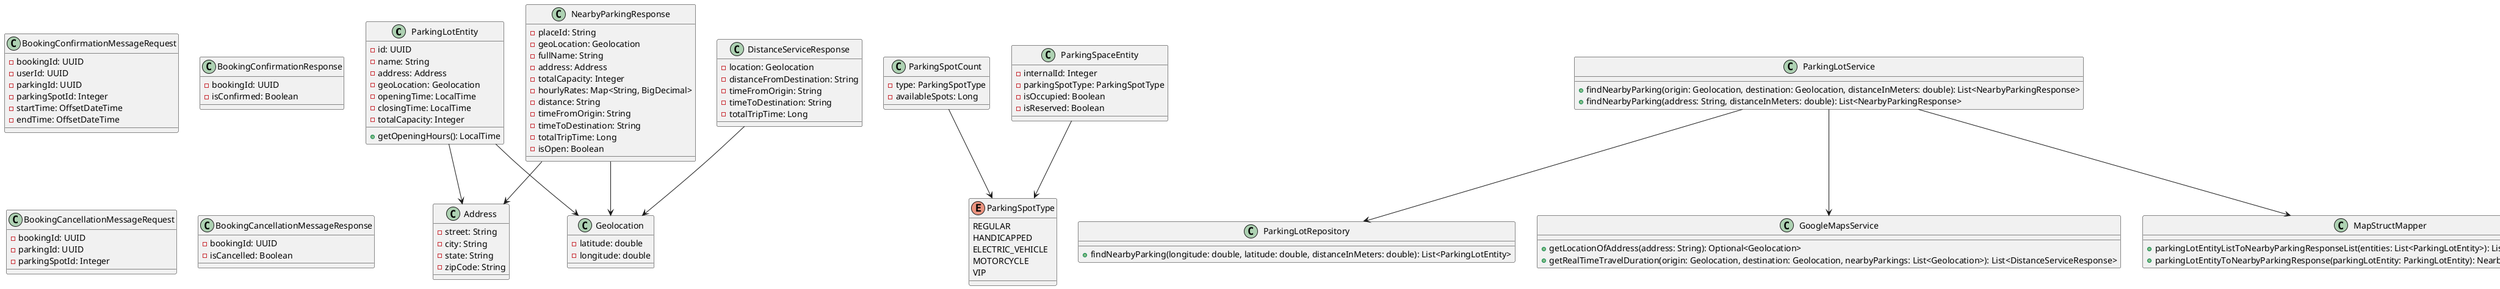 @startuml

class ParkingLotEntity {
    - id: UUID
    - name: String
    - address: Address
    - geoLocation: Geolocation
    - openingTime: LocalTime
    - closingTime: LocalTime
    - totalCapacity: Integer
    + getOpeningHours(): LocalTime
}

class Geolocation {
    - latitude: double
    - longitude: double
}

class Address {
    - street: String
    - city: String
    - state: String
    - zipCode: String
}

class NearbyParkingResponse {
    - placeId: String
    - geoLocation: Geolocation
    - fullName: String
    - address: Address
    - totalCapacity: Integer
    - hourlyRates: Map<String, BigDecimal>
    - distance: String
    - timeFromOrigin: String
    - timeToDestination: String
    - totalTripTime: Long
    - isOpen: Boolean
}

class DistanceServiceResponse {
    - location: Geolocation
    - distanceFromDestination: String
    - timeFromOrigin: String
    - timeToDestination: String
    - totalTripTime: Long
}

class ParkingSpotCount {
    - type: ParkingSpotType
    - availableSpots: Long
}

class ParkingSpaceEntity {
    - internalId: Integer
    - parkingSpotType: ParkingSpotType
    - isOccupied: Boolean
    - isReserved: Boolean
}

class ParkingLotRepository {
    + findNearbyParking(longitude: double, latitude: double, distanceInMeters: double): List<ParkingLotEntity>
}

class ParkingSpaceRepository {
    + getAvailableSpaces(parkingId: String): List<ParkingSpotCount>
    + findByIsReservedFalseAndIsOccupiedFalse(parkingId: String): List<Integer>
    + findParkingSpaceEntityByParkingIdAndInternalId(parkingId: UUID, internalId: Integer): Optional<ParkingSpaceEntity>
}

class GoogleMapsService {
    + getLocationOfAddress(address: String): Optional<Geolocation>
    + getRealTimeTravelDuration(origin: Geolocation, destination: Geolocation, nearbyParkings: List<Geolocation>): List<DistanceServiceResponse>
}

class ParkingLotService {
    + findNearbyParking(origin: Geolocation, destination: Geolocation, distanceInMeters: double): List<NearbyParkingResponse>
    + findNearbyParking(address: String, distanceInMeters: double): List<NearbyParkingResponse>
}

class ParkingSpaceService {
    + getAvailableSpaces(parkingId: String): AvailableParkingSpacesResponse
}

class MapStructMapper {
    + parkingLotEntityListToNearbyParkingResponseList(entities: List<ParkingLotEntity>): List<NearbyParkingResponse>
    + parkingLotEntityToNearbyParkingResponse(parkingLotEntity: ParkingLotEntity): NearbyParkingResponse
}

class BookingMessageRequestHandler {
    + processConfirmationRequest(request: BookingConfirmationMessageRequest): void
    + processCancellationRequest(request: BookingCancellationMessageRequest): void
}

class BookingConfirmationMessageRequest {
    - bookingId: UUID
    - userId: UUID
    - parkingId: UUID
    - parkingSpotId: Integer
    - startTime: OffsetDateTime
    - endTime: OffsetDateTime
}

class BookingConfirmationResponse {
    - bookingId: UUID
    - isConfirmed: Boolean
}

class BookingCancellationMessageRequest {
    - bookingId: UUID
    - parkingId: UUID
    - parkingSpotId: Integer
}

class BookingCancellationMessageResponse {
    - bookingId: UUID
    - isCancelled: Boolean
}

enum ParkingSpotType {
    REGULAR
    HANDICAPPED
    ELECTRIC_VEHICLE
    MOTORCYCLE
    VIP
}

ParkingLotEntity --> Geolocation
ParkingLotEntity --> Address
NearbyParkingResponse --> Geolocation
NearbyParkingResponse --> Address
DistanceServiceResponse --> Geolocation
ParkingSpotCount --> ParkingSpotType
ParkingSpaceEntity --> ParkingSpotType

ParkingLotService --> ParkingLotRepository
ParkingLotService --> GoogleMapsService
ParkingLotService --> MapStructMapper
ParkingSpaceService --> ParkingSpaceRepository
BookingMessageRequestHandler --> ParkingSpaceRepository

@enduml
